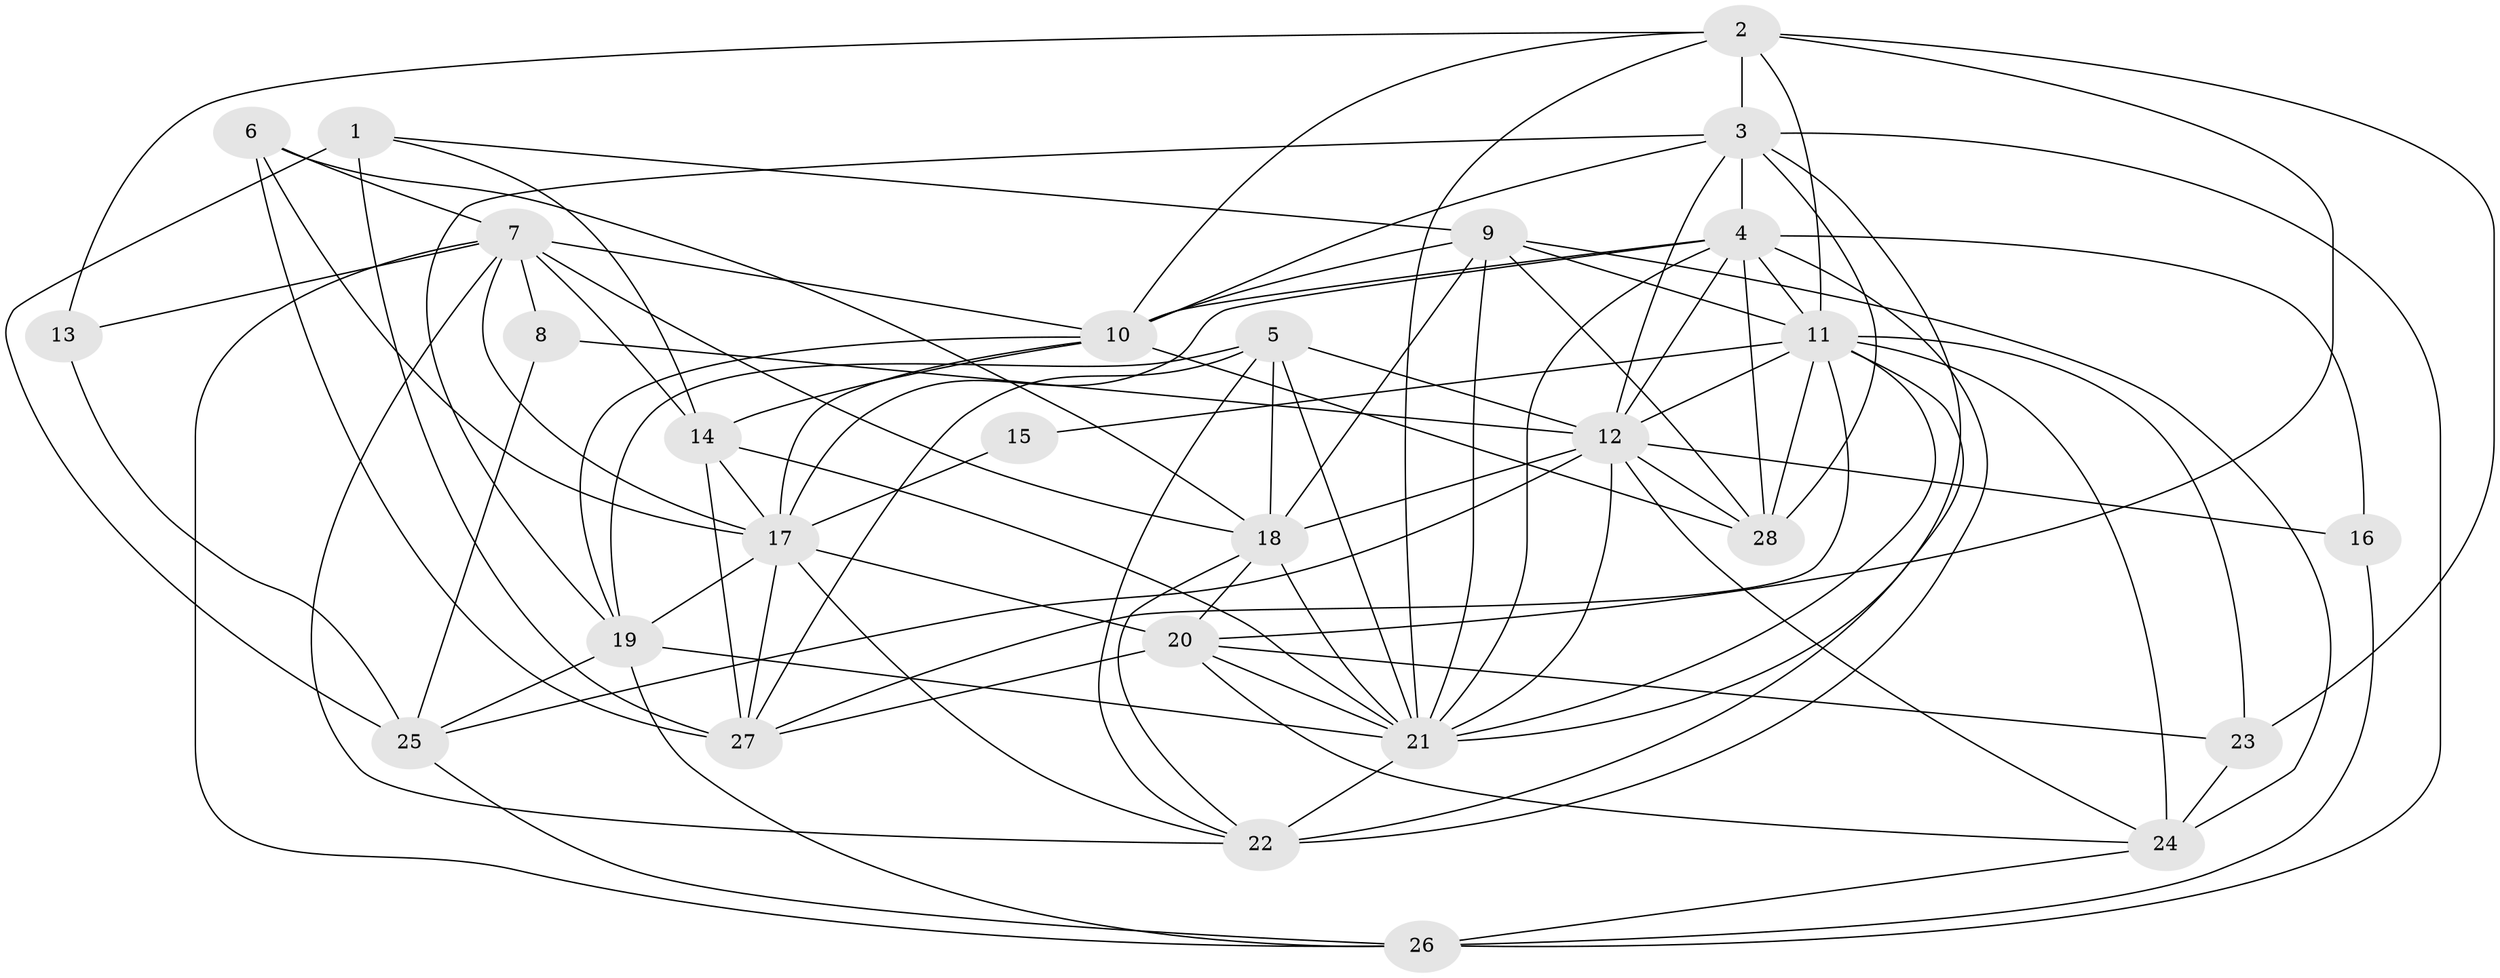 // original degree distribution, {6: 0.08791208791208792, 8: 0.02197802197802198, 3: 0.26373626373626374, 4: 0.27472527472527475, 7: 0.054945054945054944, 5: 0.14285714285714285, 2: 0.15384615384615385}
// Generated by graph-tools (version 1.1) at 2025/37/03/04/25 23:37:14]
// undirected, 28 vertices, 94 edges
graph export_dot {
  node [color=gray90,style=filled];
  1;
  2;
  3;
  4;
  5;
  6;
  7;
  8;
  9;
  10;
  11;
  12;
  13;
  14;
  15;
  16;
  17;
  18;
  19;
  20;
  21;
  22;
  23;
  24;
  25;
  26;
  27;
  28;
  1 -- 9 [weight=1.0];
  1 -- 14 [weight=1.0];
  1 -- 25 [weight=1.0];
  1 -- 27 [weight=2.0];
  2 -- 3 [weight=1.0];
  2 -- 10 [weight=1.0];
  2 -- 11 [weight=1.0];
  2 -- 13 [weight=1.0];
  2 -- 20 [weight=1.0];
  2 -- 21 [weight=1.0];
  2 -- 23 [weight=1.0];
  3 -- 4 [weight=1.0];
  3 -- 10 [weight=1.0];
  3 -- 12 [weight=1.0];
  3 -- 19 [weight=1.0];
  3 -- 21 [weight=1.0];
  3 -- 26 [weight=1.0];
  3 -- 28 [weight=2.0];
  4 -- 10 [weight=1.0];
  4 -- 11 [weight=1.0];
  4 -- 12 [weight=1.0];
  4 -- 16 [weight=2.0];
  4 -- 17 [weight=1.0];
  4 -- 21 [weight=1.0];
  4 -- 22 [weight=2.0];
  4 -- 28 [weight=1.0];
  5 -- 12 [weight=1.0];
  5 -- 18 [weight=1.0];
  5 -- 19 [weight=1.0];
  5 -- 21 [weight=1.0];
  5 -- 22 [weight=1.0];
  5 -- 27 [weight=1.0];
  6 -- 7 [weight=1.0];
  6 -- 17 [weight=1.0];
  6 -- 18 [weight=1.0];
  6 -- 27 [weight=1.0];
  7 -- 8 [weight=1.0];
  7 -- 10 [weight=1.0];
  7 -- 13 [weight=1.0];
  7 -- 14 [weight=1.0];
  7 -- 17 [weight=1.0];
  7 -- 18 [weight=2.0];
  7 -- 22 [weight=1.0];
  7 -- 26 [weight=1.0];
  8 -- 12 [weight=1.0];
  8 -- 25 [weight=2.0];
  9 -- 10 [weight=1.0];
  9 -- 11 [weight=1.0];
  9 -- 18 [weight=1.0];
  9 -- 21 [weight=2.0];
  9 -- 24 [weight=2.0];
  9 -- 28 [weight=2.0];
  10 -- 14 [weight=1.0];
  10 -- 17 [weight=1.0];
  10 -- 19 [weight=1.0];
  10 -- 28 [weight=2.0];
  11 -- 12 [weight=2.0];
  11 -- 15 [weight=1.0];
  11 -- 21 [weight=1.0];
  11 -- 22 [weight=1.0];
  11 -- 23 [weight=1.0];
  11 -- 24 [weight=1.0];
  11 -- 27 [weight=1.0];
  11 -- 28 [weight=1.0];
  12 -- 16 [weight=1.0];
  12 -- 18 [weight=1.0];
  12 -- 21 [weight=1.0];
  12 -- 24 [weight=1.0];
  12 -- 25 [weight=1.0];
  12 -- 28 [weight=1.0];
  13 -- 25 [weight=1.0];
  14 -- 17 [weight=1.0];
  14 -- 21 [weight=1.0];
  14 -- 27 [weight=2.0];
  15 -- 17 [weight=2.0];
  16 -- 26 [weight=1.0];
  17 -- 19 [weight=1.0];
  17 -- 20 [weight=1.0];
  17 -- 22 [weight=1.0];
  17 -- 27 [weight=2.0];
  18 -- 20 [weight=1.0];
  18 -- 21 [weight=1.0];
  18 -- 22 [weight=1.0];
  19 -- 21 [weight=1.0];
  19 -- 25 [weight=1.0];
  19 -- 26 [weight=1.0];
  20 -- 21 [weight=1.0];
  20 -- 23 [weight=1.0];
  20 -- 24 [weight=1.0];
  20 -- 27 [weight=1.0];
  21 -- 22 [weight=1.0];
  23 -- 24 [weight=1.0];
  24 -- 26 [weight=1.0];
  25 -- 26 [weight=1.0];
}
